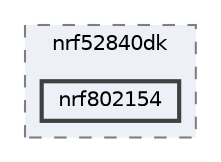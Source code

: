 digraph "/home/mj/Desktop/IoT-Chat-Digitalization/TextYourIoTDevice/bin/nrf52840dk/nrf802154"
{
 // LATEX_PDF_SIZE
  bgcolor="transparent";
  edge [fontname=Helvetica,fontsize=10,labelfontname=Helvetica,labelfontsize=10];
  node [fontname=Helvetica,fontsize=10,shape=box,height=0.2,width=0.4];
  compound=true
  subgraph clusterdir_0c725116918d2e080617d882693859a8 {
    graph [ bgcolor="#edf0f7", pencolor="grey50", label="nrf52840dk", fontname=Helvetica,fontsize=10 style="filled,dashed", URL="dir_0c725116918d2e080617d882693859a8.html",tooltip=""]
  dir_a0e51242b094386f90016ba4e1d92246 [label="nrf802154", fillcolor="#edf0f7", color="grey25", style="filled,bold", URL="dir_a0e51242b094386f90016ba4e1d92246.html",tooltip=""];
  }
}
